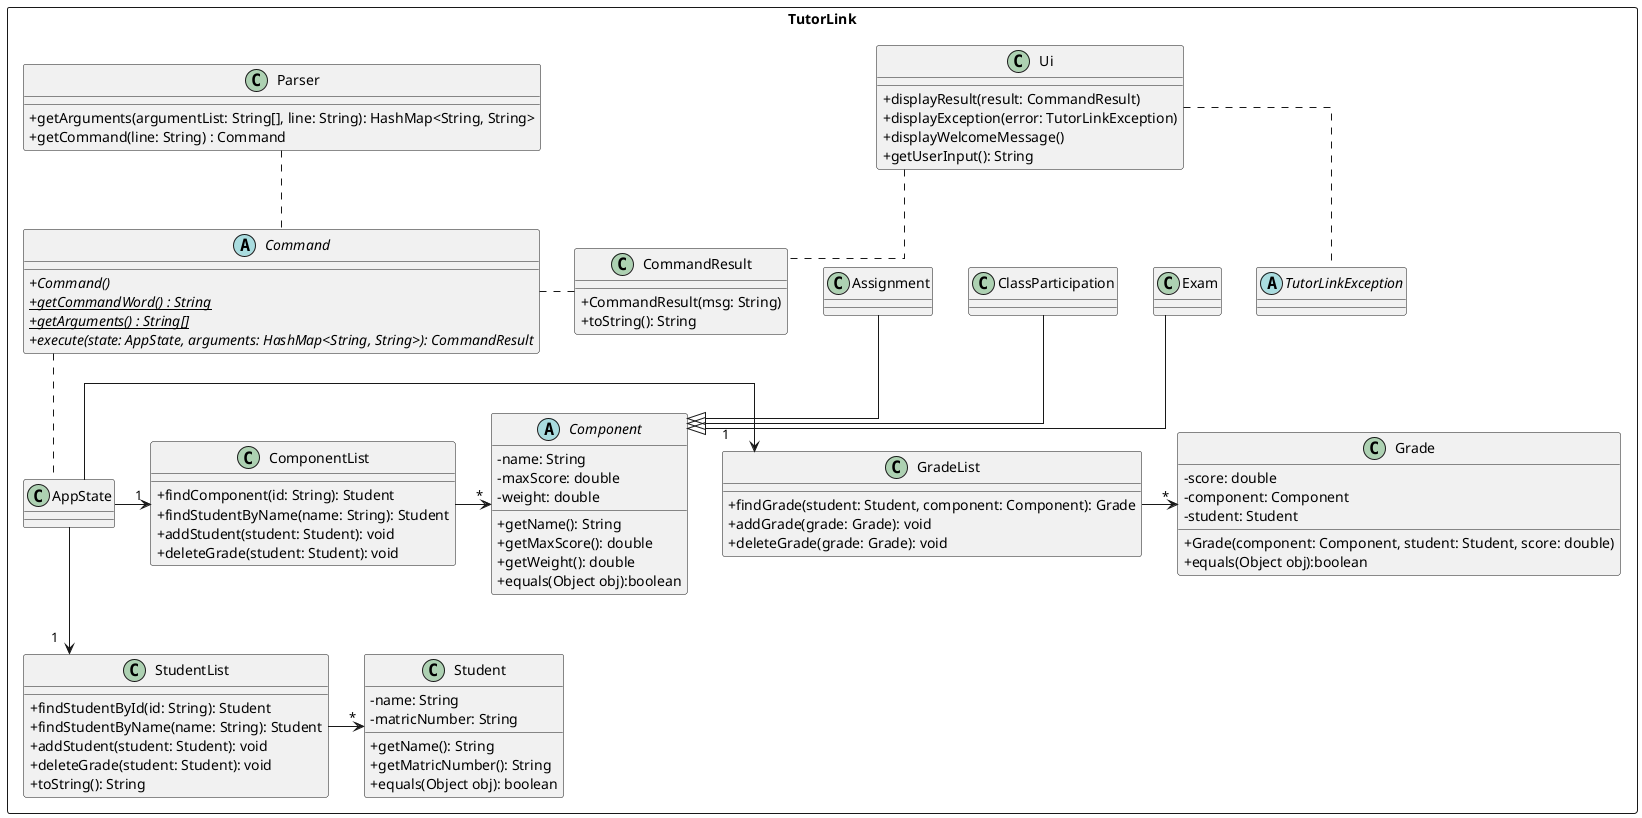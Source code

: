 @startuml App Diagram

'https://plantuml.com/class-diagram
' !include Style.puml
skinparam classAttributeIconSize 0
skinparam classMethodIconSize 0
skinparam linetype ortho

package TutorLink <<Rectangle>>{

class CommandResult {
    + CommandResult(msg: String)
    + toString(): String
}

class Ui {
    + displayResult(result: CommandResult)
    + displayException(error: TutorLinkException)
    + displayWelcomeMessage()
    + getUserInput(): String
}

Ui .. CommandResult

Ui .. TutorLinkException

abstract class TutorLinkException

abstract class Command {
    + Command() {abstract}
    + {abstract}{static} getCommandWord() : String
    + {abstract}{static} getArguments() : String[]
    + execute(state: AppState, arguments: HashMap<String, String>): CommandResult {abstract}
}

Command ..right.. CommandResult


abstract class Component {
    -name: String
    -maxScore: double
    -weight: double
    +getName(): String
    +getMaxScore(): double
    +getWeight(): double
    +equals(Object obj):boolean
}
class Exam
class ClassParticipation
class Assignment

Exam --|> Component
ClassParticipation --|> Component
Assignment --|> Component


class Student{
    -name: String
    -matricNumber: String
    +getName(): String
    +getMatricNumber(): String
    +equals(Object obj): boolean
}


class Grade{
    -score: double
    -component: Component
    -student: Student
    +Grade(component: Component, student: Student, score: double)
    +equals(Object obj):boolean
}


class AppState
class GradeList{
    + findGrade(student: Student, component: Component): Grade
    + addGrade(grade: Grade): void
    + deleteGrade(grade: Grade): void
}
class StudentList {
    + findStudentById(id: String): Student
    + findStudentByName(name: String): Student
    + addStudent(student: Student): void
    + deleteGrade(student: Student): void
    + toString(): String
}
class ComponentList {
    + findComponent(id: String): Student
    + findStudentByName(name: String): Student
    + addStudent(student: Student): void
    + deleteGrade(student: Student): void
}

AppState -> "1" GradeList
AppState --> "1" StudentList
AppState -> "1" ComponentList

GradeList -> "*" Grade
ComponentList -> "*" Component
StudentList -> "*" Student

Command .. AppState

class Parser {
    + getArguments(argumentList: String[], line: String): HashMap<String, String>
    + getCommand(line: String) : Command
}

Parser .. Command

}

@enduml